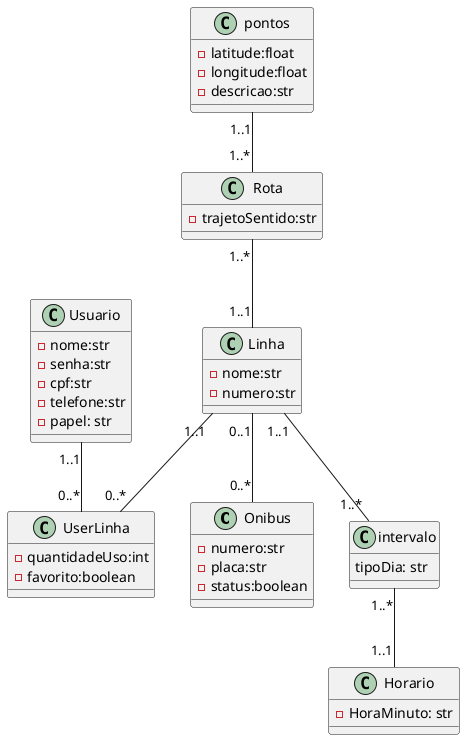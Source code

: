 @startuml mybus
class Onibus{
    -numero:str
    -placa:str
    -status:boolean
}
class Usuario{
    -nome:str
    -senha:str
    -cpf:str
    -telefone:str
    -papel: str

}
class Linha{
    -nome:str
    -numero:str
}
class Rota{
    -trajetoSentido:str
}


class pontos{
    -latitude:float
    -longitude:float
    -descricao:str

}
class intervalo{
    tipoDia: str
}

class UserLinha{
    -quantidadeUso:int
    -favorito:boolean
}

class Horario {
    -HoraMinuto: str

}

Linha "0..1" -- "0..*" Onibus
Rota "1..*" -- "1..1"Linha
pontos "1..1" -- "1..*" Rota
Linha "1..1" -- "1..*" intervalo
intervalo "1..*" -- "1..1"Horario
Usuario "1..1" -- "0..*"UserLinha
Linha "1..1" -- "0..*" UserLinha





@enduml
